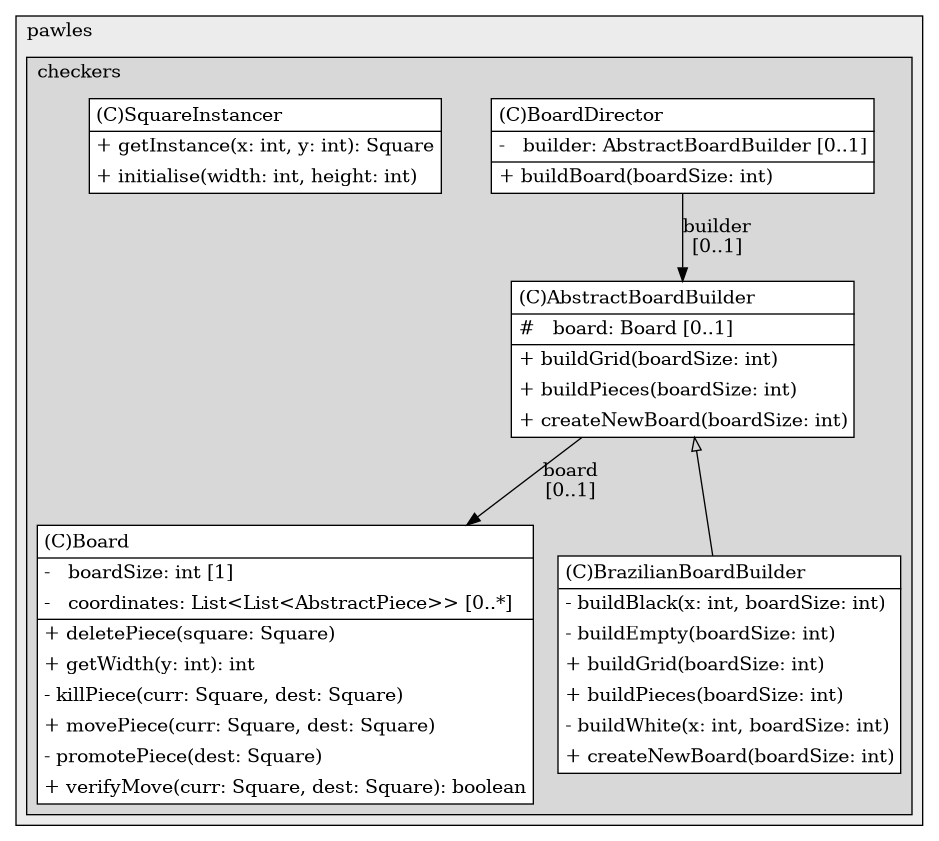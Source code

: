 @startuml

/' diagram meta data start
config=StructureConfiguration;
{
  "projectClassification": {
    "searchMode": "OpenProject", // OpenProject, AllProjects
    "includedProjects": "",
    "pathEndKeywords": "*.impl",
    "isClientPath": "",
    "isClientName": "",
    "isTestPath": "",
    "isTestName": "",
    "isMappingPath": "",
    "isMappingName": "",
    "isDataAccessPath": "",
    "isDataAccessName": "",
    "isDataStructurePath": "",
    "isDataStructureName": "",
    "isInterfaceStructuresPath": "",
    "isInterfaceStructuresName": "",
    "isEntryPointPath": "",
    "isEntryPointName": "",
    "treatFinalFieldsAsMandatory": false
  },
  "graphRestriction": {
    "classPackageExcludeFilter": "",
    "classPackageIncludeFilter": "",
    "classNameExcludeFilter": "",
    "classNameIncludeFilter": "",
    "methodNameExcludeFilter": "",
    "methodNameIncludeFilter": "",
    "removeByInheritance": "", // inheritance/annotation based filtering is done in a second step
    "removeByAnnotation": "",
    "removeByClassPackage": "", // cleanup the graph after inheritance/annotation based filtering is done
    "removeByClassName": "",
    "cutMappings": false,
    "cutEnum": true,
    "cutTests": true,
    "cutClient": true,
    "cutDataAccess": true,
    "cutInterfaceStructures": true,
    "cutDataStructures": true,
    "cutGetterAndSetter": true,
    "cutConstructors": true
  },
  "graphTraversal": {
    "forwardDepth": 3,
    "backwardDepth": 3,
    "classPackageExcludeFilter": "",
    "classPackageIncludeFilter": "",
    "classNameExcludeFilter": "",
    "classNameIncludeFilter": "",
    "methodNameExcludeFilter": "",
    "methodNameIncludeFilter": "",
    "hideMappings": false,
    "hideDataStructures": false,
    "hidePrivateMethods": true,
    "hideInterfaceCalls": true, // indirection: implementation -> interface (is hidden) -> implementation
    "onlyShowApplicationEntryPoints": false, // root node is included
    "useMethodCallsForStructureDiagram": "ForwardOnly" // ForwardOnly, BothDirections, No
  },
  "details": {
    "aggregation": "GroupByClass", // ByClass, GroupByClass, None
    "showClassGenericTypes": true,
    "showMethods": true,
    "showMethodParameterNames": true,
    "showMethodParameterTypes": true,
    "showMethodReturnType": true,
    "showPackageLevels": 2,
    "showDetailedClassStructure": true
  },
  "rootClass": "org.pawles.checkers.utils.AbstractBoardBuilder",
  "extensionCallbackMethod": "" // qualified.class.name#methodName - signature: public static String method(String)
}
diagram meta data end '/



digraph g {
    rankdir="TB"
    splines=polyline
    

'nodes 
subgraph cluster_995268684 { 
   	label=pawles
	labeljust=l
	fillcolor="#ececec"
	style=filled
   
   subgraph cluster_2114002008 { 
   	label=checkers
	labeljust=l
	fillcolor="#d8d8d8"
	style=filled
   
   AbstractBoardBuilder2074455057[
	label=<<TABLE BORDER="1" CELLBORDER="0" CELLPADDING="4" CELLSPACING="0">
<TR><TD ALIGN="LEFT" >(C)AbstractBoardBuilder</TD></TR>
<HR/>
<TR><TD ALIGN="LEFT" >#   board: Board [0..1]</TD></TR>
<HR/>
<TR><TD ALIGN="LEFT" >+ buildGrid(boardSize: int)</TD></TR>
<TR><TD ALIGN="LEFT" >+ buildPieces(boardSize: int)</TD></TR>
<TR><TD ALIGN="LEFT" >+ createNewBoard(boardSize: int)</TD></TR>
</TABLE>>
	style=filled
	margin=0
	shape=plaintext
	fillcolor="#FFFFFF"
];

Board858191756[
	label=<<TABLE BORDER="1" CELLBORDER="0" CELLPADDING="4" CELLSPACING="0">
<TR><TD ALIGN="LEFT" >(C)Board</TD></TR>
<HR/>
<TR><TD ALIGN="LEFT" >-   boardSize: int [1]</TD></TR>
<TR><TD ALIGN="LEFT" >-   coordinates: List&lt;List&lt;AbstractPiece&gt;&gt; [0..*]</TD></TR>
<HR/>
<TR><TD ALIGN="LEFT" >+ deletePiece(square: Square)</TD></TR>
<TR><TD ALIGN="LEFT" >+ getWidth(y: int): int</TD></TR>
<TR><TD ALIGN="LEFT" >- killPiece(curr: Square, dest: Square)</TD></TR>
<TR><TD ALIGN="LEFT" >+ movePiece(curr: Square, dest: Square)</TD></TR>
<TR><TD ALIGN="LEFT" >- promotePiece(dest: Square)</TD></TR>
<TR><TD ALIGN="LEFT" >+ verifyMove(curr: Square, dest: Square): boolean</TD></TR>
</TABLE>>
	style=filled
	margin=0
	shape=plaintext
	fillcolor="#FFFFFF"
];

BoardDirector2074455057[
	label=<<TABLE BORDER="1" CELLBORDER="0" CELLPADDING="4" CELLSPACING="0">
<TR><TD ALIGN="LEFT" >(C)BoardDirector</TD></TR>
<HR/>
<TR><TD ALIGN="LEFT" >-   builder: AbstractBoardBuilder [0..1]</TD></TR>
<HR/>
<TR><TD ALIGN="LEFT" >+ buildBoard(boardSize: int)</TD></TR>
</TABLE>>
	style=filled
	margin=0
	shape=plaintext
	fillcolor="#FFFFFF"
];

BrazilianBoardBuilder2074455057[
	label=<<TABLE BORDER="1" CELLBORDER="0" CELLPADDING="4" CELLSPACING="0">
<TR><TD ALIGN="LEFT" >(C)BrazilianBoardBuilder</TD></TR>
<HR/>
<TR><TD ALIGN="LEFT" >- buildBlack(x: int, boardSize: int)</TD></TR>
<TR><TD ALIGN="LEFT" >- buildEmpty(boardSize: int)</TD></TR>
<TR><TD ALIGN="LEFT" >+ buildGrid(boardSize: int)</TD></TR>
<TR><TD ALIGN="LEFT" >+ buildPieces(boardSize: int)</TD></TR>
<TR><TD ALIGN="LEFT" >- buildWhite(x: int, boardSize: int)</TD></TR>
<TR><TD ALIGN="LEFT" >+ createNewBoard(boardSize: int)</TD></TR>
</TABLE>>
	style=filled
	margin=0
	shape=plaintext
	fillcolor="#FFFFFF"
];

SquareInstancer858191756[
	label=<<TABLE BORDER="1" CELLBORDER="0" CELLPADDING="4" CELLSPACING="0">
<TR><TD ALIGN="LEFT" >(C)SquareInstancer</TD></TR>
<HR/>
<TR><TD ALIGN="LEFT" >+ getInstance(x: int, y: int): Square</TD></TR>
<TR><TD ALIGN="LEFT" >+ initialise(width: int, height: int)</TD></TR>
</TABLE>>
	style=filled
	margin=0
	shape=plaintext
	fillcolor="#FFFFFF"
];
} 
} 

'edges    
AbstractBoardBuilder2074455057 -> Board858191756[label="board
[0..1]"];
AbstractBoardBuilder2074455057 -> BrazilianBoardBuilder2074455057[arrowhead=none, arrowtail=empty, dir=both];
BoardDirector2074455057 -> AbstractBoardBuilder2074455057[label="builder
[0..1]"];
    
}
@enduml